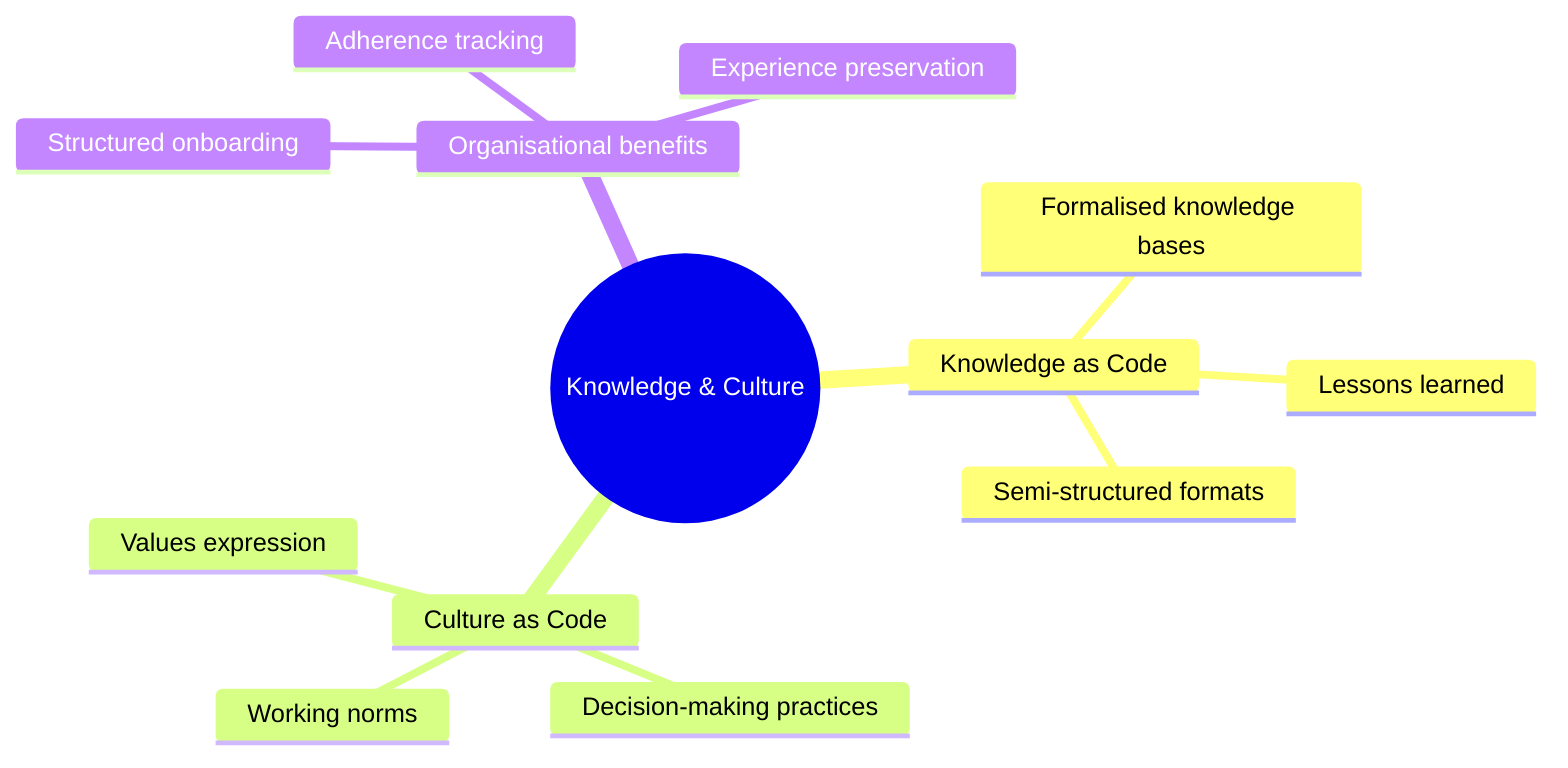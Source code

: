 %%{init: {"theme": "base", "themeVariables": {"primaryColor": "#1E3A8A", "primaryTextColor": "#F8FAFC", "secondaryColor": "#2563EB", "tertiaryColor": "#BFDBFE", "background": "#F8FAFF", "lineColor": "#1E3A8A", "textColor": "#0F172A", "fontFamily": "Inter, 'Segoe UI', sans-serif", "mindmapBranchColor": "#1E3A8A", "mindmapLeafColor": "#2563EB"}}}%%
mindmap
  root((Knowledge & Culture))
    Knowledge as Code
      Formalised knowledge bases
      Lessons learned
      Semi-structured formats
    Culture as Code
      Values expression
      Decision-making practices
      Working norms
    Organisational benefits
      Structured onboarding
      Adherence tracking
      Experience preservation